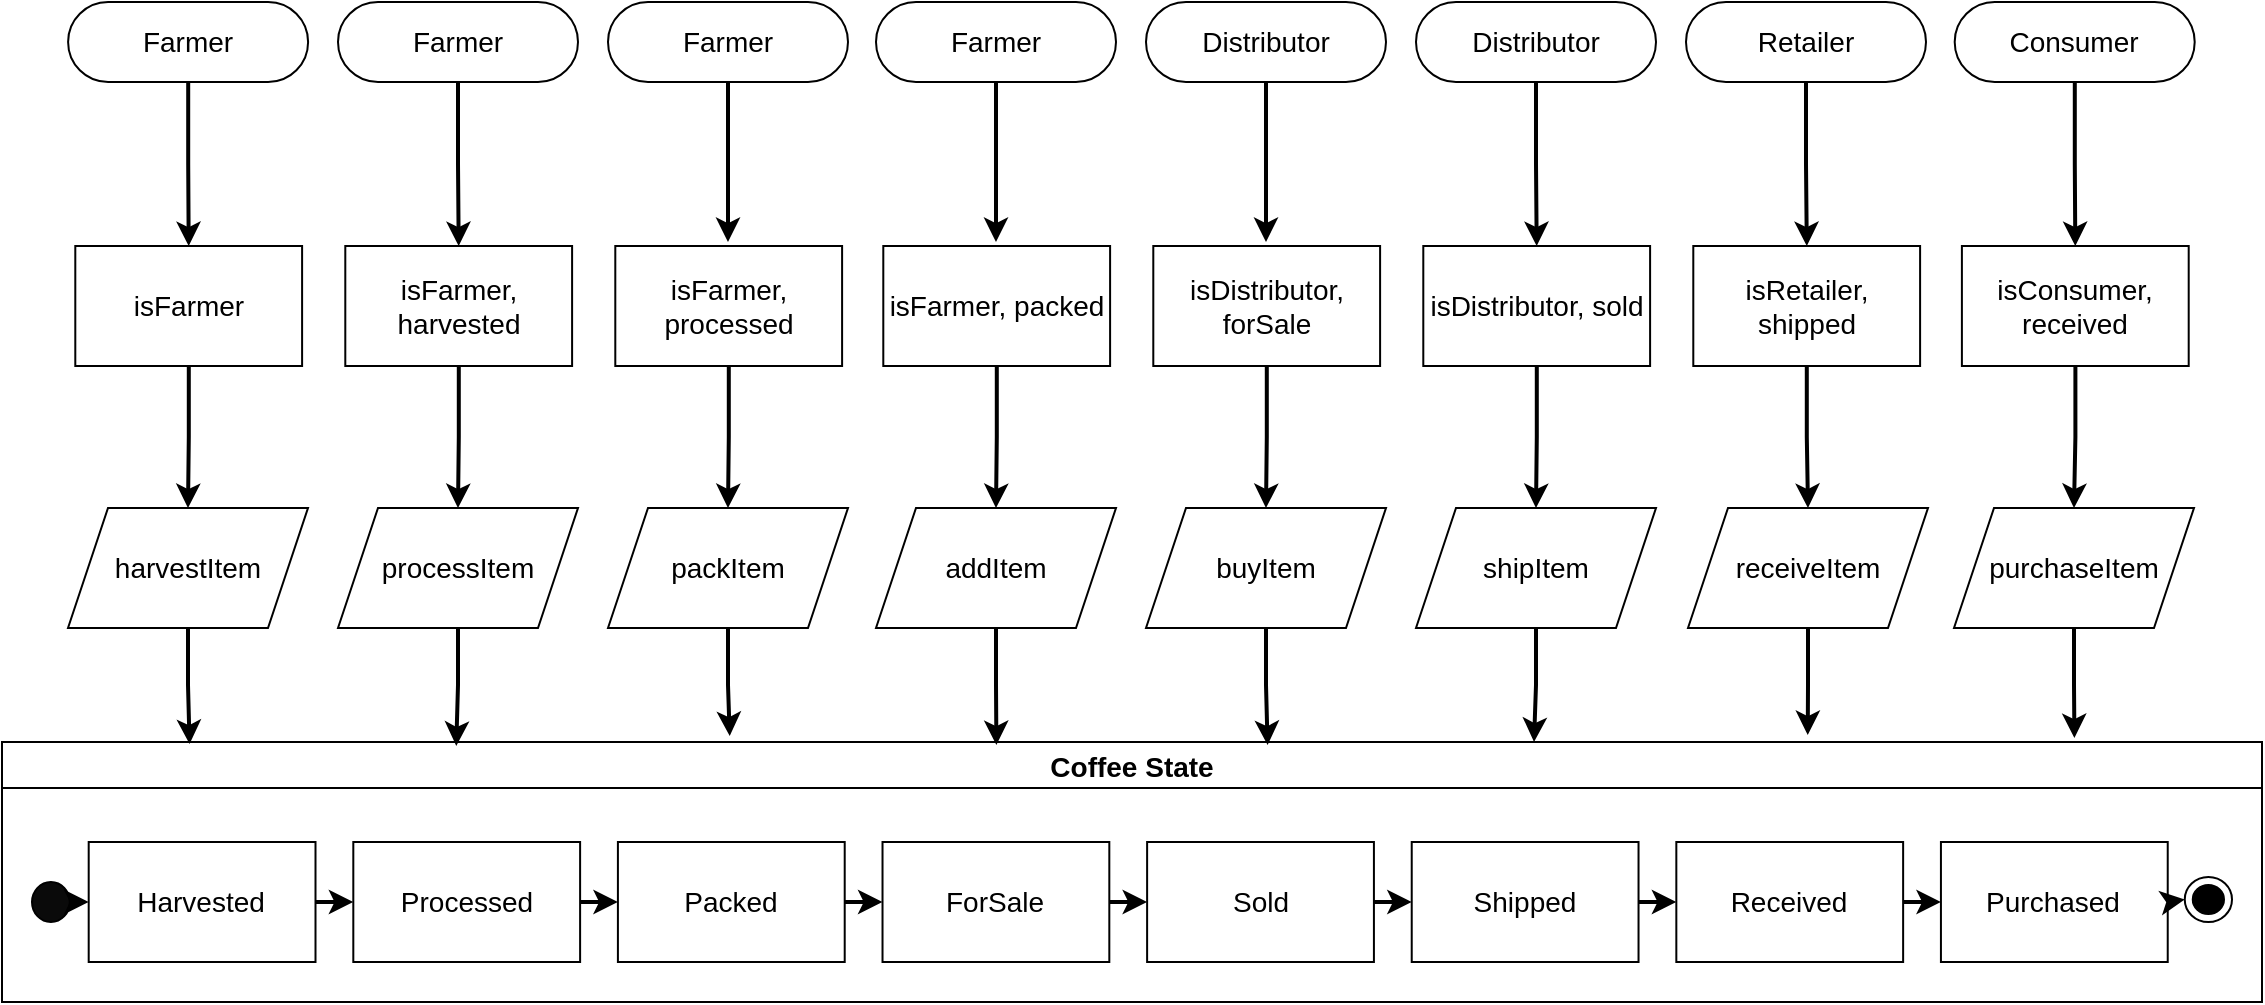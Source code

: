<mxfile version="14.5.1" type="device"><diagram name="Page-1" id="e7e014a7-5840-1c2e-5031-d8a46d1fe8dd"><mxGraphModel dx="1422" dy="823" grid="1" gridSize="10" guides="1" tooltips="1" connect="1" arrows="1" fold="1" page="1" pageScale="1" pageWidth="1169" pageHeight="826" background="#ffffff" math="0" shadow="0"><root><mxCell id="0"/><mxCell id="1" parent="0"/><mxCell id="V-OVnRFqqWaB3e9FBV6J-71" value="Coffee State" style="swimlane;fillColor=none;fontSize=14;" parent="1" vertex="1"><mxGeometry x="20" y="480" width="1130" height="130" as="geometry"><mxRectangle x="20" y="710" width="110" height="23" as="alternateBounds"/></mxGeometry></mxCell><mxCell id="V-OVnRFqqWaB3e9FBV6J-69" value="" style="group" parent="V-OVnRFqqWaB3e9FBV6J-71" vertex="1" connectable="0"><mxGeometry x="15" y="50" width="1100" height="60" as="geometry"/></mxCell><mxCell id="V-OVnRFqqWaB3e9FBV6J-45" value="ForSale" style="rounded=0;whiteSpace=wrap;html=1;fontSize=14;" parent="V-OVnRFqqWaB3e9FBV6J-69" vertex="1"><mxGeometry x="425.258" width="113.402" height="60" as="geometry"/></mxCell><mxCell id="V-OVnRFqqWaB3e9FBV6J-46" value="Sold" style="rounded=0;whiteSpace=wrap;html=1;fontSize=14;" parent="V-OVnRFqqWaB3e9FBV6J-69" vertex="1"><mxGeometry x="557.56" width="113.402" height="60" as="geometry"/></mxCell><mxCell id="V-OVnRFqqWaB3e9FBV6J-47" value="Shipped" style="rounded=0;whiteSpace=wrap;html=1;fontSize=14;" parent="V-OVnRFqqWaB3e9FBV6J-69" vertex="1"><mxGeometry x="689.863" width="113.402" height="60" as="geometry"/></mxCell><mxCell id="V-OVnRFqqWaB3e9FBV6J-48" value="Received" style="rounded=0;whiteSpace=wrap;html=1;fontSize=14;" parent="V-OVnRFqqWaB3e9FBV6J-69" vertex="1"><mxGeometry x="822.165" width="113.402" height="60" as="geometry"/></mxCell><mxCell id="V-OVnRFqqWaB3e9FBV6J-49" value="Purchased" style="rounded=0;whiteSpace=wrap;html=1;fontSize=14;" parent="V-OVnRFqqWaB3e9FBV6J-69" vertex="1"><mxGeometry x="954.467" width="113.402" height="60" as="geometry"/></mxCell><mxCell id="V-OVnRFqqWaB3e9FBV6J-50" value="Packed" style="rounded=0;whiteSpace=wrap;html=1;fontSize=14;" parent="V-OVnRFqqWaB3e9FBV6J-69" vertex="1"><mxGeometry x="292.955" width="113.402" height="60" as="geometry"/></mxCell><mxCell id="V-OVnRFqqWaB3e9FBV6J-51" value="Processed" style="rounded=0;whiteSpace=wrap;html=1;fontSize=14;" parent="V-OVnRFqqWaB3e9FBV6J-69" vertex="1"><mxGeometry x="160.653" width="113.402" height="60" as="geometry"/></mxCell><mxCell id="V-OVnRFqqWaB3e9FBV6J-52" value="Harvested" style="rounded=0;whiteSpace=wrap;html=1;fontSize=14;" parent="V-OVnRFqqWaB3e9FBV6J-69" vertex="1"><mxGeometry x="28.351" width="113.402" height="60" as="geometry"/></mxCell><mxCell id="V-OVnRFqqWaB3e9FBV6J-53" value="" style="endArrow=classic;html=1;strokeWidth=2;fontSize=14;exitX=1;exitY=0.5;exitDx=0;exitDy=0;entryX=0;entryY=0.5;entryDx=0;entryDy=0;" parent="V-OVnRFqqWaB3e9FBV6J-69" source="V-OVnRFqqWaB3e9FBV6J-52" target="V-OVnRFqqWaB3e9FBV6J-51" edge="1"><mxGeometry width="50" height="50" relative="1" as="geometry"><mxPoint x="472.509" y="-230" as="sourcePoint"/><mxPoint x="519.759" y="-280" as="targetPoint"/></mxGeometry></mxCell><mxCell id="V-OVnRFqqWaB3e9FBV6J-54" value="" style="endArrow=classic;html=1;strokeWidth=2;fontSize=14;entryX=0;entryY=0.5;entryDx=0;entryDy=0;" parent="V-OVnRFqqWaB3e9FBV6J-69" target="V-OVnRFqqWaB3e9FBV6J-50" edge="1"><mxGeometry width="50" height="50" relative="1" as="geometry"><mxPoint x="274.055" y="30" as="sourcePoint"/><mxPoint x="170.103" y="40" as="targetPoint"/></mxGeometry></mxCell><mxCell id="V-OVnRFqqWaB3e9FBV6J-58" value="" style="endArrow=classic;html=1;strokeWidth=2;fontSize=14;exitX=1;exitY=0.5;exitDx=0;exitDy=0;entryX=0;entryY=0.5;entryDx=0;entryDy=0;" parent="V-OVnRFqqWaB3e9FBV6J-69" source="V-OVnRFqqWaB3e9FBV6J-48" target="V-OVnRFqqWaB3e9FBV6J-49" edge="1"><mxGeometry width="50" height="50" relative="1" as="geometry"><mxPoint x="274.055" y="-340" as="sourcePoint"/><mxPoint x="463.058" y="-390" as="targetPoint"/></mxGeometry></mxCell><mxCell id="V-OVnRFqqWaB3e9FBV6J-59" value="" style="endArrow=classic;html=1;strokeWidth=2;fontSize=14;exitX=1;exitY=0.5;exitDx=0;exitDy=0;entryX=0;entryY=0.5;entryDx=0;entryDy=0;" parent="V-OVnRFqqWaB3e9FBV6J-69" source="V-OVnRFqqWaB3e9FBV6J-47" target="V-OVnRFqqWaB3e9FBV6J-48" edge="1"><mxGeometry width="50" height="50" relative="1" as="geometry"><mxPoint x="283.505" y="-330" as="sourcePoint"/><mxPoint x="472.509" y="-380" as="targetPoint"/></mxGeometry></mxCell><mxCell id="V-OVnRFqqWaB3e9FBV6J-60" value="" style="endArrow=classic;html=1;strokeWidth=2;fontSize=14;exitX=1;exitY=0.5;exitDx=0;exitDy=0;entryX=0;entryY=0.5;entryDx=0;entryDy=0;" parent="V-OVnRFqqWaB3e9FBV6J-69" source="V-OVnRFqqWaB3e9FBV6J-46" target="V-OVnRFqqWaB3e9FBV6J-47" edge="1"><mxGeometry width="50" height="50" relative="1" as="geometry"><mxPoint x="292.955" y="-320" as="sourcePoint"/><mxPoint x="481.959" y="-370" as="targetPoint"/></mxGeometry></mxCell><mxCell id="V-OVnRFqqWaB3e9FBV6J-61" value="" style="endArrow=classic;html=1;strokeWidth=2;fontSize=14;exitX=1;exitY=0.5;exitDx=0;exitDy=0;entryX=0;entryY=0.5;entryDx=0;entryDy=0;" parent="V-OVnRFqqWaB3e9FBV6J-69" source="V-OVnRFqqWaB3e9FBV6J-45" target="V-OVnRFqqWaB3e9FBV6J-46" edge="1"><mxGeometry width="50" height="50" relative="1" as="geometry"><mxPoint x="302.405" y="-310" as="sourcePoint"/><mxPoint x="491.409" y="-360" as="targetPoint"/></mxGeometry></mxCell><mxCell id="V-OVnRFqqWaB3e9FBV6J-62" value="" style="endArrow=classic;html=1;strokeWidth=2;fontSize=14;exitX=1;exitY=0.5;exitDx=0;exitDy=0;entryX=0;entryY=0.5;entryDx=0;entryDy=0;" parent="V-OVnRFqqWaB3e9FBV6J-69" source="V-OVnRFqqWaB3e9FBV6J-50" target="V-OVnRFqqWaB3e9FBV6J-45" edge="1"><mxGeometry width="50" height="50" relative="1" as="geometry"><mxPoint x="311.856" y="-300" as="sourcePoint"/><mxPoint x="500.859" y="-350" as="targetPoint"/></mxGeometry></mxCell><mxCell id="V-OVnRFqqWaB3e9FBV6J-64" value="" style="shape=mxgraph.bpmn.shape;html=1;verticalLabelPosition=bottom;labelBackgroundColor=#ffffff;verticalAlign=top;align=center;perimeter=ellipsePerimeter;outlineConnect=0;outline=standard;symbol=general;fontSize=14;fillColor=#0A0A0A;" parent="V-OVnRFqqWaB3e9FBV6J-69" vertex="1"><mxGeometry y="20" width="18.9" height="20" as="geometry"/></mxCell><mxCell id="V-OVnRFqqWaB3e9FBV6J-65" value="" style="ellipse;html=1;shape=endState;fillColor=#000000;fontSize=14;" parent="V-OVnRFqqWaB3e9FBV6J-69" vertex="1"><mxGeometry x="1076.379" y="17.5" width="23.621" height="22.5" as="geometry"/></mxCell><mxCell id="V-OVnRFqqWaB3e9FBV6J-66" value="" style="endArrow=classic;html=1;strokeWidth=2;fontSize=14;exitX=1;exitY=0.5;exitDx=0;exitDy=0;" parent="V-OVnRFqqWaB3e9FBV6J-69" source="V-OVnRFqqWaB3e9FBV6J-64" edge="1"><mxGeometry width="50" height="50" relative="1" as="geometry"><mxPoint x="151.203" y="40" as="sourcePoint"/><mxPoint x="28.351" y="30" as="targetPoint"/></mxGeometry></mxCell><mxCell id="V-OVnRFqqWaB3e9FBV6J-67" value="" style="endArrow=classic;html=1;strokeWidth=2;fontSize=14;exitX=1;exitY=0.5;exitDx=0;exitDy=0;entryX=0;entryY=0.5;entryDx=0;entryDy=0;" parent="V-OVnRFqqWaB3e9FBV6J-69" source="V-OVnRFqqWaB3e9FBV6J-49" target="V-OVnRFqqWaB3e9FBV6J-65" edge="1"><mxGeometry width="50" height="50" relative="1" as="geometry"><mxPoint x="160.653" y="50" as="sourcePoint"/><mxPoint x="179.553" y="50" as="targetPoint"/></mxGeometry></mxCell><mxCell id="V-OVnRFqqWaB3e9FBV6J-99" value="" style="group" parent="1" vertex="1" connectable="0"><mxGeometry x="53.05" y="110" width="1063.3" height="40" as="geometry"/></mxCell><mxCell id="V-OVnRFqqWaB3e9FBV6J-68" value="Farmer" style="rounded=1;whiteSpace=wrap;html=1;fontSize=14;arcSize=50;fillColor=#FFFFFF;" parent="V-OVnRFqqWaB3e9FBV6J-99" vertex="1"><mxGeometry width="120" height="40" as="geometry"/></mxCell><mxCell id="V-OVnRFqqWaB3e9FBV6J-92" value="Farmer" style="rounded=1;whiteSpace=wrap;html=1;fontSize=14;arcSize=50;fillColor=#FFFFFF;" parent="V-OVnRFqqWaB3e9FBV6J-99" vertex="1"><mxGeometry x="134.95" width="120" height="40" as="geometry"/></mxCell><mxCell id="V-OVnRFqqWaB3e9FBV6J-93" value="Farmer" style="rounded=1;whiteSpace=wrap;html=1;fontSize=14;arcSize=50;fillColor=#FFFFFF;" parent="V-OVnRFqqWaB3e9FBV6J-99" vertex="1"><mxGeometry x="269.95" width="120" height="40" as="geometry"/></mxCell><mxCell id="V-OVnRFqqWaB3e9FBV6J-94" value="Farmer" style="rounded=1;whiteSpace=wrap;html=1;fontSize=14;arcSize=50;fillColor=#FFFFFF;" parent="V-OVnRFqqWaB3e9FBV6J-99" vertex="1"><mxGeometry x="403.95" width="120" height="40" as="geometry"/></mxCell><mxCell id="V-OVnRFqqWaB3e9FBV6J-95" value="Distributor" style="rounded=1;whiteSpace=wrap;html=1;fontSize=14;arcSize=50;fillColor=#FFFFFF;" parent="V-OVnRFqqWaB3e9FBV6J-99" vertex="1"><mxGeometry x="538.95" width="120" height="40" as="geometry"/></mxCell><mxCell id="V-OVnRFqqWaB3e9FBV6J-96" value="Distributor" style="rounded=1;whiteSpace=wrap;html=1;fontSize=14;arcSize=50;fillColor=#FFFFFF;" parent="V-OVnRFqqWaB3e9FBV6J-99" vertex="1"><mxGeometry x="673.95" width="120" height="40" as="geometry"/></mxCell><mxCell id="V-OVnRFqqWaB3e9FBV6J-97" value="Retailer" style="rounded=1;whiteSpace=wrap;html=1;fontSize=14;arcSize=50;fillColor=#FFFFFF;" parent="V-OVnRFqqWaB3e9FBV6J-99" vertex="1"><mxGeometry x="808.95" width="120" height="40" as="geometry"/></mxCell><mxCell id="V-OVnRFqqWaB3e9FBV6J-98" value="Consumer" style="rounded=1;whiteSpace=wrap;html=1;fontSize=14;arcSize=50;fillColor=#FFFFFF;" parent="V-OVnRFqqWaB3e9FBV6J-99" vertex="1"><mxGeometry x="943.3" width="120" height="40" as="geometry"/></mxCell><mxCell id="V-OVnRFqqWaB3e9FBV6J-100" value="" style="group" parent="1" vertex="1" connectable="0"><mxGeometry x="56.651" y="232" width="1056.702" height="60" as="geometry"/></mxCell><mxCell id="V-OVnRFqqWaB3e9FBV6J-83" value="isFarmer" style="rounded=0;whiteSpace=wrap;html=1;fontSize=14;" parent="V-OVnRFqqWaB3e9FBV6J-100" vertex="1"><mxGeometry width="113.402" height="60" as="geometry"/></mxCell><mxCell id="V-OVnRFqqWaB3e9FBV6J-84" value="isFarmer, harvested" style="rounded=0;whiteSpace=wrap;html=1;fontSize=14;" parent="V-OVnRFqqWaB3e9FBV6J-100" vertex="1"><mxGeometry x="134.999" width="113.402" height="60" as="geometry"/></mxCell><mxCell id="V-OVnRFqqWaB3e9FBV6J-85" value="isFarmer, processed" style="rounded=0;whiteSpace=wrap;html=1;fontSize=14;" parent="V-OVnRFqqWaB3e9FBV6J-100" vertex="1"><mxGeometry x="269.999" width="113.402" height="60" as="geometry"/></mxCell><mxCell id="V-OVnRFqqWaB3e9FBV6J-86" value="isFarmer, packed" style="rounded=0;whiteSpace=wrap;html=1;fontSize=14;" parent="V-OVnRFqqWaB3e9FBV6J-100" vertex="1"><mxGeometry x="403.999" width="113.402" height="60" as="geometry"/></mxCell><mxCell id="V-OVnRFqqWaB3e9FBV6J-87" value="isDistributor, forSale" style="rounded=0;whiteSpace=wrap;html=1;fontSize=14;" parent="V-OVnRFqqWaB3e9FBV6J-100" vertex="1"><mxGeometry x="538.999" width="113.402" height="60" as="geometry"/></mxCell><mxCell id="V-OVnRFqqWaB3e9FBV6J-88" value="isDistributor, sold" style="rounded=0;whiteSpace=wrap;html=1;fontSize=14;" parent="V-OVnRFqqWaB3e9FBV6J-100" vertex="1"><mxGeometry x="673.999" width="113.402" height="60" as="geometry"/></mxCell><mxCell id="V-OVnRFqqWaB3e9FBV6J-89" value="isRetailer, shipped" style="rounded=0;whiteSpace=wrap;html=1;fontSize=14;" parent="V-OVnRFqqWaB3e9FBV6J-100" vertex="1"><mxGeometry x="808.999" width="113.402" height="60" as="geometry"/></mxCell><mxCell id="V-OVnRFqqWaB3e9FBV6J-90" value="isConsumer, received" style="rounded=0;whiteSpace=wrap;html=1;fontSize=14;" parent="V-OVnRFqqWaB3e9FBV6J-100" vertex="1"><mxGeometry x="943.3" width="113.402" height="60" as="geometry"/></mxCell><mxCell id="V-OVnRFqqWaB3e9FBV6J-101" value="" style="group" parent="1" vertex="1" connectable="0"><mxGeometry x="60" y="363" width="1050" height="60" as="geometry"/></mxCell><mxCell id="V-OVnRFqqWaB3e9FBV6J-73" value="harvestItem" style="shape=parallelogram;perimeter=parallelogramPerimeter;whiteSpace=wrap;html=1;fixedSize=1;strokeColor=#000000;fillColor=none;fontSize=14;" parent="V-OVnRFqqWaB3e9FBV6J-101" vertex="1"><mxGeometry x="-7" width="120" height="60" as="geometry"/></mxCell><mxCell id="V-OVnRFqqWaB3e9FBV6J-74" value="processItem" style="shape=parallelogram;perimeter=parallelogramPerimeter;whiteSpace=wrap;html=1;fixedSize=1;strokeColor=#000000;fillColor=none;fontSize=14;" parent="V-OVnRFqqWaB3e9FBV6J-101" vertex="1"><mxGeometry x="128" width="120" height="60" as="geometry"/></mxCell><mxCell id="V-OVnRFqqWaB3e9FBV6J-75" value="packItem" style="shape=parallelogram;perimeter=parallelogramPerimeter;whiteSpace=wrap;html=1;fixedSize=1;strokeColor=#000000;fillColor=none;fontSize=14;" parent="V-OVnRFqqWaB3e9FBV6J-101" vertex="1"><mxGeometry x="263" width="120" height="60" as="geometry"/></mxCell><mxCell id="V-OVnRFqqWaB3e9FBV6J-76" value="addItem" style="shape=parallelogram;perimeter=parallelogramPerimeter;whiteSpace=wrap;html=1;fixedSize=1;strokeColor=#000000;fillColor=none;fontSize=14;" parent="V-OVnRFqqWaB3e9FBV6J-101" vertex="1"><mxGeometry x="397" width="120" height="60" as="geometry"/></mxCell><mxCell id="V-OVnRFqqWaB3e9FBV6J-77" value="buyItem" style="shape=parallelogram;perimeter=parallelogramPerimeter;whiteSpace=wrap;html=1;fixedSize=1;strokeColor=#000000;fillColor=none;fontSize=14;" parent="V-OVnRFqqWaB3e9FBV6J-101" vertex="1"><mxGeometry x="532" width="120" height="60" as="geometry"/></mxCell><mxCell id="V-OVnRFqqWaB3e9FBV6J-78" value="shipItem" style="shape=parallelogram;perimeter=parallelogramPerimeter;whiteSpace=wrap;html=1;fixedSize=1;strokeColor=#000000;fillColor=none;fontSize=14;" parent="V-OVnRFqqWaB3e9FBV6J-101" vertex="1"><mxGeometry x="667" width="120" height="60" as="geometry"/></mxCell><mxCell id="V-OVnRFqqWaB3e9FBV6J-79" value="receiveItem" style="shape=parallelogram;perimeter=parallelogramPerimeter;whiteSpace=wrap;html=1;fixedSize=1;strokeColor=#000000;fillColor=none;fontSize=14;" parent="V-OVnRFqqWaB3e9FBV6J-101" vertex="1"><mxGeometry x="803" width="120" height="60" as="geometry"/></mxCell><mxCell id="V-OVnRFqqWaB3e9FBV6J-80" value="purchaseItem" style="shape=parallelogram;perimeter=parallelogramPerimeter;whiteSpace=wrap;html=1;fixedSize=1;strokeColor=#000000;fillColor=none;fontSize=14;" parent="V-OVnRFqqWaB3e9FBV6J-101" vertex="1"><mxGeometry x="936" width="120" height="60" as="geometry"/></mxCell><mxCell id="V-OVnRFqqWaB3e9FBV6J-102" style="edgeStyle=orthogonalEdgeStyle;rounded=0;jumpSize=6;orthogonalLoop=1;jettySize=auto;html=1;entryX=0.5;entryY=0;entryDx=0;entryDy=0;strokeWidth=2;fontSize=14;" parent="1" source="V-OVnRFqqWaB3e9FBV6J-68" target="V-OVnRFqqWaB3e9FBV6J-83" edge="1"><mxGeometry relative="1" as="geometry"/></mxCell><mxCell id="V-OVnRFqqWaB3e9FBV6J-103" style="edgeStyle=orthogonalEdgeStyle;rounded=0;jumpSize=6;orthogonalLoop=1;jettySize=auto;html=1;entryX=0.5;entryY=0;entryDx=0;entryDy=0;strokeWidth=2;fontSize=14;" parent="1" source="V-OVnRFqqWaB3e9FBV6J-92" target="V-OVnRFqqWaB3e9FBV6J-84" edge="1"><mxGeometry relative="1" as="geometry"/></mxCell><mxCell id="V-OVnRFqqWaB3e9FBV6J-104" style="edgeStyle=orthogonalEdgeStyle;rounded=0;jumpSize=6;orthogonalLoop=1;jettySize=auto;html=1;strokeWidth=2;fontSize=14;" parent="1" source="V-OVnRFqqWaB3e9FBV6J-93" edge="1"><mxGeometry relative="1" as="geometry"><mxPoint x="383" y="230" as="targetPoint"/></mxGeometry></mxCell><mxCell id="V-OVnRFqqWaB3e9FBV6J-105" style="edgeStyle=orthogonalEdgeStyle;rounded=0;jumpSize=6;orthogonalLoop=1;jettySize=auto;html=1;strokeWidth=2;fontSize=14;" parent="1" source="V-OVnRFqqWaB3e9FBV6J-94" edge="1"><mxGeometry relative="1" as="geometry"><mxPoint x="517" y="230" as="targetPoint"/></mxGeometry></mxCell><mxCell id="V-OVnRFqqWaB3e9FBV6J-106" style="edgeStyle=orthogonalEdgeStyle;rounded=0;jumpSize=6;orthogonalLoop=1;jettySize=auto;html=1;strokeWidth=2;fontSize=14;" parent="1" source="V-OVnRFqqWaB3e9FBV6J-95" edge="1"><mxGeometry relative="1" as="geometry"><mxPoint x="652" y="230" as="targetPoint"/></mxGeometry></mxCell><mxCell id="V-OVnRFqqWaB3e9FBV6J-107" style="edgeStyle=orthogonalEdgeStyle;rounded=0;jumpSize=6;orthogonalLoop=1;jettySize=auto;html=1;entryX=0.5;entryY=0;entryDx=0;entryDy=0;strokeWidth=2;fontSize=14;" parent="1" source="V-OVnRFqqWaB3e9FBV6J-96" target="V-OVnRFqqWaB3e9FBV6J-88" edge="1"><mxGeometry relative="1" as="geometry"/></mxCell><mxCell id="V-OVnRFqqWaB3e9FBV6J-108" style="edgeStyle=orthogonalEdgeStyle;rounded=0;jumpSize=6;orthogonalLoop=1;jettySize=auto;html=1;strokeWidth=2;fontSize=14;" parent="1" source="V-OVnRFqqWaB3e9FBV6J-97" target="V-OVnRFqqWaB3e9FBV6J-89" edge="1"><mxGeometry relative="1" as="geometry"/></mxCell><mxCell id="V-OVnRFqqWaB3e9FBV6J-109" style="edgeStyle=orthogonalEdgeStyle;rounded=0;jumpSize=6;orthogonalLoop=1;jettySize=auto;html=1;entryX=0.5;entryY=0;entryDx=0;entryDy=0;strokeWidth=2;fontSize=14;" parent="1" source="V-OVnRFqqWaB3e9FBV6J-98" target="V-OVnRFqqWaB3e9FBV6J-90" edge="1"><mxGeometry relative="1" as="geometry"/></mxCell><mxCell id="V-OVnRFqqWaB3e9FBV6J-110" style="edgeStyle=orthogonalEdgeStyle;rounded=0;jumpSize=6;orthogonalLoop=1;jettySize=auto;html=1;strokeWidth=2;fontSize=14;" parent="1" source="V-OVnRFqqWaB3e9FBV6J-83" target="V-OVnRFqqWaB3e9FBV6J-73" edge="1"><mxGeometry relative="1" as="geometry"/></mxCell><mxCell id="V-OVnRFqqWaB3e9FBV6J-111" style="edgeStyle=orthogonalEdgeStyle;rounded=0;jumpSize=6;orthogonalLoop=1;jettySize=auto;html=1;entryX=0.5;entryY=0;entryDx=0;entryDy=0;strokeWidth=2;fontSize=14;" parent="1" source="V-OVnRFqqWaB3e9FBV6J-84" target="V-OVnRFqqWaB3e9FBV6J-74" edge="1"><mxGeometry relative="1" as="geometry"/></mxCell><mxCell id="V-OVnRFqqWaB3e9FBV6J-112" style="edgeStyle=orthogonalEdgeStyle;rounded=0;jumpSize=6;orthogonalLoop=1;jettySize=auto;html=1;entryX=0.5;entryY=0;entryDx=0;entryDy=0;strokeWidth=2;fontSize=14;" parent="1" source="V-OVnRFqqWaB3e9FBV6J-85" target="V-OVnRFqqWaB3e9FBV6J-75" edge="1"><mxGeometry relative="1" as="geometry"/></mxCell><mxCell id="V-OVnRFqqWaB3e9FBV6J-113" style="edgeStyle=orthogonalEdgeStyle;rounded=0;jumpSize=6;orthogonalLoop=1;jettySize=auto;html=1;entryX=0.5;entryY=0;entryDx=0;entryDy=0;strokeWidth=2;fontSize=14;" parent="1" source="V-OVnRFqqWaB3e9FBV6J-86" target="V-OVnRFqqWaB3e9FBV6J-76" edge="1"><mxGeometry relative="1" as="geometry"/></mxCell><mxCell id="V-OVnRFqqWaB3e9FBV6J-114" style="edgeStyle=orthogonalEdgeStyle;rounded=0;jumpSize=6;orthogonalLoop=1;jettySize=auto;html=1;entryX=0.5;entryY=0;entryDx=0;entryDy=0;strokeWidth=2;fontSize=14;" parent="1" source="V-OVnRFqqWaB3e9FBV6J-87" target="V-OVnRFqqWaB3e9FBV6J-77" edge="1"><mxGeometry relative="1" as="geometry"/></mxCell><mxCell id="V-OVnRFqqWaB3e9FBV6J-115" style="edgeStyle=orthogonalEdgeStyle;rounded=0;jumpSize=6;orthogonalLoop=1;jettySize=auto;html=1;entryX=0.5;entryY=0;entryDx=0;entryDy=0;strokeWidth=2;fontSize=14;" parent="1" source="V-OVnRFqqWaB3e9FBV6J-88" target="V-OVnRFqqWaB3e9FBV6J-78" edge="1"><mxGeometry relative="1" as="geometry"/></mxCell><mxCell id="V-OVnRFqqWaB3e9FBV6J-116" style="edgeStyle=orthogonalEdgeStyle;rounded=0;jumpSize=6;orthogonalLoop=1;jettySize=auto;html=1;entryX=0.5;entryY=0;entryDx=0;entryDy=0;strokeWidth=2;fontSize=14;" parent="1" source="V-OVnRFqqWaB3e9FBV6J-89" target="V-OVnRFqqWaB3e9FBV6J-79" edge="1"><mxGeometry relative="1" as="geometry"/></mxCell><mxCell id="V-OVnRFqqWaB3e9FBV6J-117" style="edgeStyle=orthogonalEdgeStyle;rounded=0;jumpSize=6;orthogonalLoop=1;jettySize=auto;html=1;entryX=0.5;entryY=0;entryDx=0;entryDy=0;strokeWidth=2;fontSize=14;" parent="1" source="V-OVnRFqqWaB3e9FBV6J-90" target="V-OVnRFqqWaB3e9FBV6J-80" edge="1"><mxGeometry relative="1" as="geometry"/></mxCell><mxCell id="V-OVnRFqqWaB3e9FBV6J-118" style="edgeStyle=orthogonalEdgeStyle;rounded=0;jumpSize=6;orthogonalLoop=1;jettySize=auto;html=1;entryX=0.083;entryY=0.008;entryDx=0;entryDy=0;entryPerimeter=0;strokeWidth=2;fontSize=14;" parent="1" source="V-OVnRFqqWaB3e9FBV6J-73" target="V-OVnRFqqWaB3e9FBV6J-71" edge="1"><mxGeometry relative="1" as="geometry"/></mxCell><mxCell id="V-OVnRFqqWaB3e9FBV6J-119" style="edgeStyle=orthogonalEdgeStyle;rounded=0;jumpSize=6;orthogonalLoop=1;jettySize=auto;html=1;entryX=0.201;entryY=0.015;entryDx=0;entryDy=0;entryPerimeter=0;strokeWidth=2;fontSize=14;" parent="1" source="V-OVnRFqqWaB3e9FBV6J-74" target="V-OVnRFqqWaB3e9FBV6J-71" edge="1"><mxGeometry relative="1" as="geometry"/></mxCell><mxCell id="V-OVnRFqqWaB3e9FBV6J-120" style="edgeStyle=orthogonalEdgeStyle;rounded=0;jumpSize=6;orthogonalLoop=1;jettySize=auto;html=1;entryX=0.322;entryY=-0.023;entryDx=0;entryDy=0;entryPerimeter=0;strokeWidth=2;fontSize=14;" parent="1" source="V-OVnRFqqWaB3e9FBV6J-75" target="V-OVnRFqqWaB3e9FBV6J-71" edge="1"><mxGeometry relative="1" as="geometry"/></mxCell><mxCell id="V-OVnRFqqWaB3e9FBV6J-121" style="edgeStyle=orthogonalEdgeStyle;rounded=0;jumpSize=6;orthogonalLoop=1;jettySize=auto;html=1;entryX=0.44;entryY=0.012;entryDx=0;entryDy=0;entryPerimeter=0;strokeWidth=2;fontSize=14;" parent="1" source="V-OVnRFqqWaB3e9FBV6J-76" target="V-OVnRFqqWaB3e9FBV6J-71" edge="1"><mxGeometry relative="1" as="geometry"/></mxCell><mxCell id="V-OVnRFqqWaB3e9FBV6J-122" style="edgeStyle=orthogonalEdgeStyle;rounded=0;jumpSize=6;orthogonalLoop=1;jettySize=auto;html=1;entryX=0.56;entryY=0.012;entryDx=0;entryDy=0;entryPerimeter=0;strokeWidth=2;fontSize=14;" parent="1" source="V-OVnRFqqWaB3e9FBV6J-77" target="V-OVnRFqqWaB3e9FBV6J-71" edge="1"><mxGeometry relative="1" as="geometry"/></mxCell><mxCell id="V-OVnRFqqWaB3e9FBV6J-123" style="edgeStyle=orthogonalEdgeStyle;rounded=0;jumpSize=6;orthogonalLoop=1;jettySize=auto;html=1;strokeWidth=2;fontSize=14;" parent="1" source="V-OVnRFqqWaB3e9FBV6J-78" edge="1"><mxGeometry relative="1" as="geometry"><mxPoint x="786" y="480" as="targetPoint"/></mxGeometry></mxCell><mxCell id="V-OVnRFqqWaB3e9FBV6J-124" style="edgeStyle=orthogonalEdgeStyle;rounded=0;jumpSize=6;orthogonalLoop=1;jettySize=auto;html=1;entryX=0.799;entryY=-0.027;entryDx=0;entryDy=0;entryPerimeter=0;strokeWidth=2;fontSize=14;" parent="1" source="V-OVnRFqqWaB3e9FBV6J-79" target="V-OVnRFqqWaB3e9FBV6J-71" edge="1"><mxGeometry relative="1" as="geometry"/></mxCell><mxCell id="V-OVnRFqqWaB3e9FBV6J-125" style="edgeStyle=orthogonalEdgeStyle;rounded=0;jumpSize=6;orthogonalLoop=1;jettySize=auto;html=1;entryX=0.917;entryY=-0.015;entryDx=0;entryDy=0;entryPerimeter=0;strokeWidth=2;fontSize=14;" parent="1" source="V-OVnRFqqWaB3e9FBV6J-80" target="V-OVnRFqqWaB3e9FBV6J-71" edge="1"><mxGeometry relative="1" as="geometry"/></mxCell></root></mxGraphModel></diagram></mxfile>